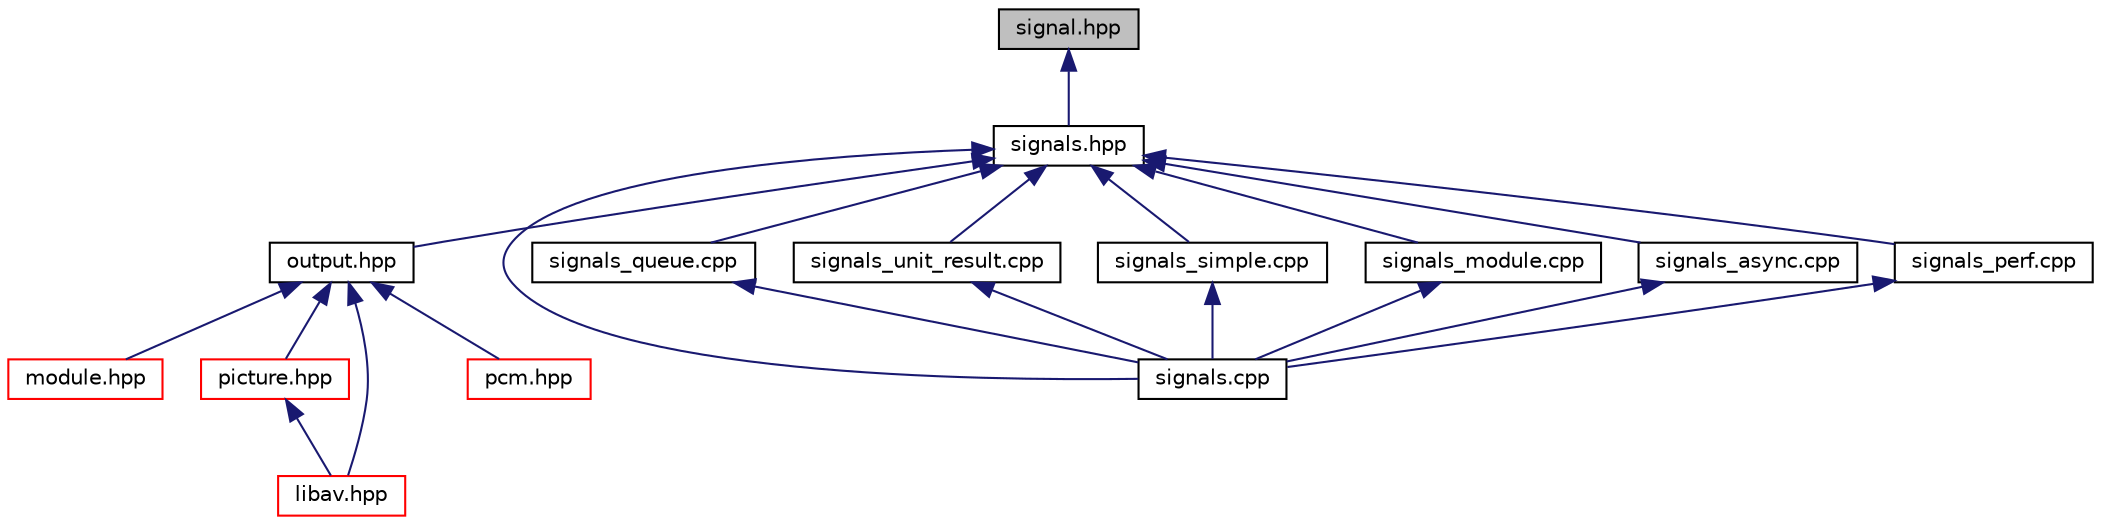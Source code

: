 digraph "signal.hpp"
{
 // INTERACTIVE_SVG=YES
  edge [fontname="Helvetica",fontsize="10",labelfontname="Helvetica",labelfontsize="10"];
  node [fontname="Helvetica",fontsize="10",shape=record];
  Node1 [label="signal.hpp",height=0.2,width=0.4,color="black", fillcolor="grey75", style="filled", fontcolor="black"];
  Node1 -> Node2 [dir="back",color="midnightblue",fontsize="10",style="solid",fontname="Helvetica"];
  Node2 [label="signals.hpp",height=0.2,width=0.4,color="black", fillcolor="white", style="filled",URL="$signals_8hpp.html"];
  Node2 -> Node3 [dir="back",color="midnightblue",fontsize="10",style="solid",fontname="Helvetica"];
  Node3 [label="output.hpp",height=0.2,width=0.4,color="black", fillcolor="white", style="filled",URL="$output_8hpp.html"];
  Node3 -> Node4 [dir="back",color="midnightblue",fontsize="10",style="solid",fontname="Helvetica"];
  Node4 [label="module.hpp",height=0.2,width=0.4,color="red", fillcolor="white", style="filled",URL="$module_8hpp.html"];
  Node3 -> Node5 [dir="back",color="midnightblue",fontsize="10",style="solid",fontname="Helvetica"];
  Node5 [label="picture.hpp",height=0.2,width=0.4,color="red", fillcolor="white", style="filled",URL="$picture_8hpp.html"];
  Node5 -> Node6 [dir="back",color="midnightblue",fontsize="10",style="solid",fontname="Helvetica"];
  Node6 [label="libav.hpp",height=0.2,width=0.4,color="red", fillcolor="white", style="filled",URL="$libav_8hpp.html"];
  Node3 -> Node6 [dir="back",color="midnightblue",fontsize="10",style="solid",fontname="Helvetica"];
  Node3 -> Node7 [dir="back",color="midnightblue",fontsize="10",style="solid",fontname="Helvetica"];
  Node7 [label="pcm.hpp",height=0.2,width=0.4,color="red", fillcolor="white", style="filled",URL="$pcm_8hpp.html"];
  Node2 -> Node8 [dir="back",color="midnightblue",fontsize="10",style="solid",fontname="Helvetica"];
  Node8 [label="signals.cpp",height=0.2,width=0.4,color="black", fillcolor="white", style="filled",URL="$signals_8cpp.html"];
  Node2 -> Node9 [dir="back",color="midnightblue",fontsize="10",style="solid",fontname="Helvetica"];
  Node9 [label="signals_queue.cpp",height=0.2,width=0.4,color="black", fillcolor="white", style="filled",URL="$signals__queue_8cpp.html"];
  Node9 -> Node8 [dir="back",color="midnightblue",fontsize="10",style="solid",fontname="Helvetica"];
  Node2 -> Node10 [dir="back",color="midnightblue",fontsize="10",style="solid",fontname="Helvetica"];
  Node10 [label="signals_unit_result.cpp",height=0.2,width=0.4,color="black", fillcolor="white", style="filled",URL="$signals__unit__result_8cpp.html"];
  Node10 -> Node8 [dir="back",color="midnightblue",fontsize="10",style="solid",fontname="Helvetica"];
  Node2 -> Node11 [dir="back",color="midnightblue",fontsize="10",style="solid",fontname="Helvetica"];
  Node11 [label="signals_simple.cpp",height=0.2,width=0.4,color="black", fillcolor="white", style="filled",URL="$signals__simple_8cpp.html"];
  Node11 -> Node8 [dir="back",color="midnightblue",fontsize="10",style="solid",fontname="Helvetica"];
  Node2 -> Node12 [dir="back",color="midnightblue",fontsize="10",style="solid",fontname="Helvetica"];
  Node12 [label="signals_module.cpp",height=0.2,width=0.4,color="black", fillcolor="white", style="filled",URL="$signals__module_8cpp.html"];
  Node12 -> Node8 [dir="back",color="midnightblue",fontsize="10",style="solid",fontname="Helvetica"];
  Node2 -> Node13 [dir="back",color="midnightblue",fontsize="10",style="solid",fontname="Helvetica"];
  Node13 [label="signals_async.cpp",height=0.2,width=0.4,color="black", fillcolor="white", style="filled",URL="$signals__async_8cpp.html"];
  Node13 -> Node8 [dir="back",color="midnightblue",fontsize="10",style="solid",fontname="Helvetica"];
  Node2 -> Node14 [dir="back",color="midnightblue",fontsize="10",style="solid",fontname="Helvetica"];
  Node14 [label="signals_perf.cpp",height=0.2,width=0.4,color="black", fillcolor="white", style="filled",URL="$signals__perf_8cpp.html"];
  Node14 -> Node8 [dir="back",color="midnightblue",fontsize="10",style="solid",fontname="Helvetica"];
}
